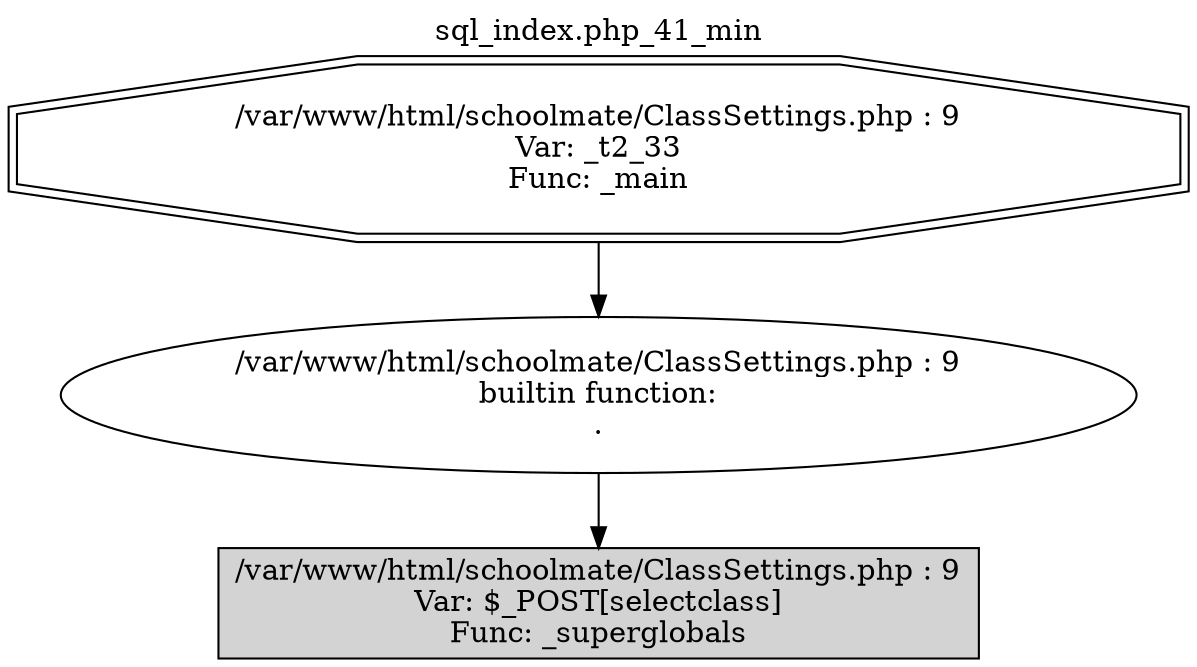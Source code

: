 digraph cfg {
  label="sql_index.php_41_min";
  labelloc=t;
  n1 [shape=doubleoctagon, label="/var/www/html/schoolmate/ClassSettings.php : 9\nVar: _t2_33\nFunc: _main\n"];
  n2 [shape=ellipse, label="/var/www/html/schoolmate/ClassSettings.php : 9\nbuiltin function:\n.\n"];
  n3 [shape=box, label="/var/www/html/schoolmate/ClassSettings.php : 9\nVar: $_POST[selectclass]\nFunc: _superglobals\n",style=filled];
  n1 -> n2;
  n2 -> n3;
}
